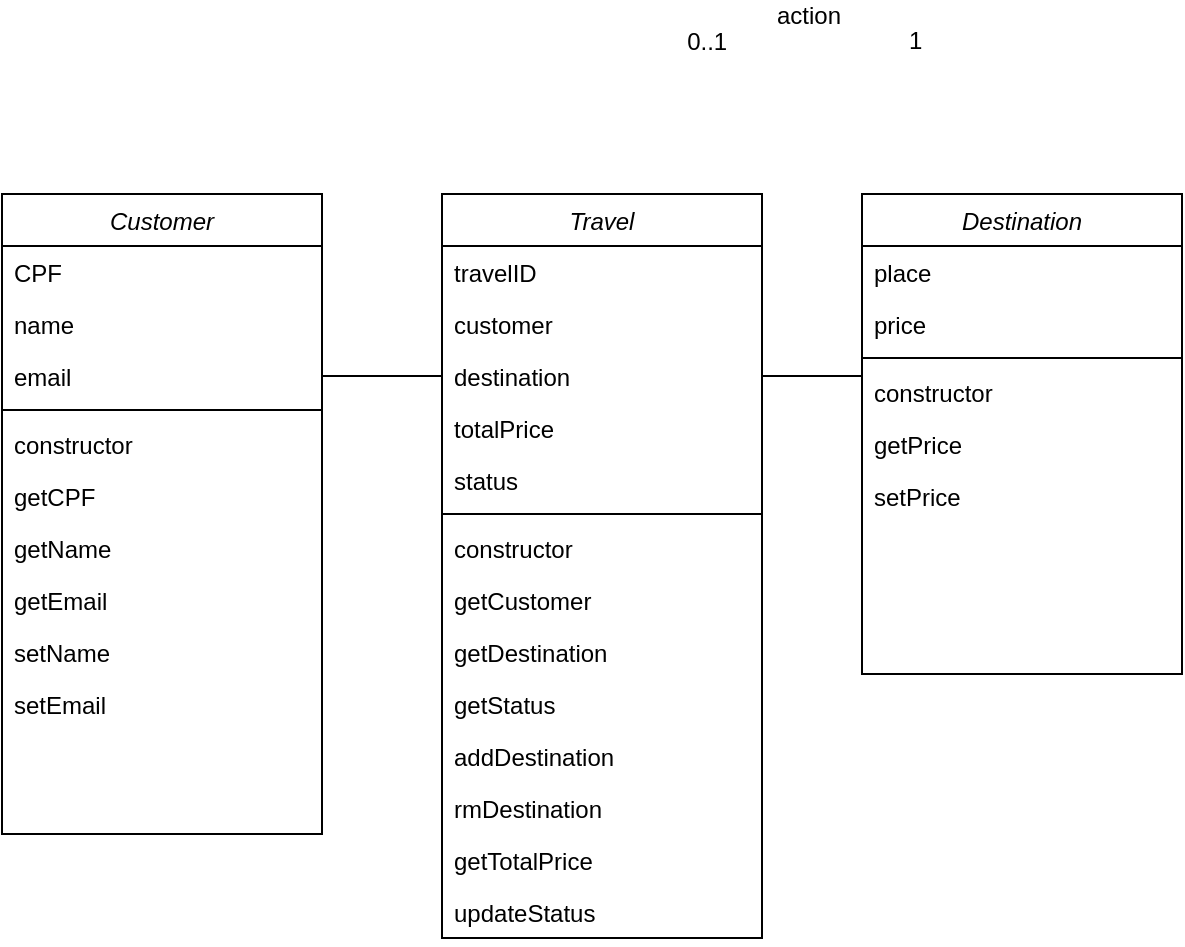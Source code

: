 <mxfile version="15.5.9" type="device"><diagram id="C5RBs43oDa-KdzZeNtuy" name="Page-1"><mxGraphModel dx="560" dy="1434" grid="1" gridSize="10" guides="1" tooltips="1" connect="1" arrows="1" fold="1" page="1" pageScale="1" pageWidth="827" pageHeight="1169" math="0" shadow="0"><root><mxCell id="WIyWlLk6GJQsqaUBKTNV-0"/><mxCell id="WIyWlLk6GJQsqaUBKTNV-1" parent="WIyWlLk6GJQsqaUBKTNV-0"/><mxCell id="fQev1PLd3uSLh4j0kG_d-0" value="Customer" style="swimlane;fontStyle=2;align=center;verticalAlign=top;childLayout=stackLayout;horizontal=1;startSize=26;horizontalStack=0;resizeParent=1;resizeLast=0;collapsible=1;marginBottom=0;rounded=0;shadow=0;strokeWidth=1;" vertex="1" parent="WIyWlLk6GJQsqaUBKTNV-1"><mxGeometry y="-150" width="160" height="320" as="geometry"><mxRectangle x="230" y="140" width="160" height="26" as="alternateBounds"/></mxGeometry></mxCell><mxCell id="fQev1PLd3uSLh4j0kG_d-2" value="CPF" style="text;align=left;verticalAlign=top;spacingLeft=4;spacingRight=4;overflow=hidden;rotatable=0;points=[[0,0.5],[1,0.5]];portConstraint=eastwest;rounded=0;shadow=0;html=0;" vertex="1" parent="fQev1PLd3uSLh4j0kG_d-0"><mxGeometry y="26" width="160" height="26" as="geometry"/></mxCell><mxCell id="fQev1PLd3uSLh4j0kG_d-1" value="name" style="text;align=left;verticalAlign=top;spacingLeft=4;spacingRight=4;overflow=hidden;rotatable=0;points=[[0,0.5],[1,0.5]];portConstraint=eastwest;" vertex="1" parent="fQev1PLd3uSLh4j0kG_d-0"><mxGeometry y="52" width="160" height="26" as="geometry"/></mxCell><mxCell id="fQev1PLd3uSLh4j0kG_d-6" value="email" style="text;align=left;verticalAlign=top;spacingLeft=4;spacingRight=4;overflow=hidden;rotatable=0;points=[[0,0.5],[1,0.5]];portConstraint=eastwest;rounded=0;shadow=0;html=0;" vertex="1" parent="fQev1PLd3uSLh4j0kG_d-0"><mxGeometry y="78" width="160" height="26" as="geometry"/></mxCell><mxCell id="fQev1PLd3uSLh4j0kG_d-4" value="" style="line;html=1;strokeWidth=1;align=left;verticalAlign=middle;spacingTop=-1;spacingLeft=3;spacingRight=3;rotatable=0;labelPosition=right;points=[];portConstraint=eastwest;" vertex="1" parent="fQev1PLd3uSLh4j0kG_d-0"><mxGeometry y="104" width="160" height="8" as="geometry"/></mxCell><mxCell id="fQev1PLd3uSLh4j0kG_d-7" value="constructor" style="text;align=left;verticalAlign=top;spacingLeft=4;spacingRight=4;overflow=hidden;rotatable=0;points=[[0,0.5],[1,0.5]];portConstraint=eastwest;" vertex="1" parent="fQev1PLd3uSLh4j0kG_d-0"><mxGeometry y="112" width="160" height="26" as="geometry"/></mxCell><mxCell id="fQev1PLd3uSLh4j0kG_d-5" value="getCPF" style="text;align=left;verticalAlign=top;spacingLeft=4;spacingRight=4;overflow=hidden;rotatable=0;points=[[0,0.5],[1,0.5]];portConstraint=eastwest;" vertex="1" parent="fQev1PLd3uSLh4j0kG_d-0"><mxGeometry y="138" width="160" height="26" as="geometry"/></mxCell><mxCell id="fQev1PLd3uSLh4j0kG_d-46" value="getName" style="text;align=left;verticalAlign=top;spacingLeft=4;spacingRight=4;overflow=hidden;rotatable=0;points=[[0,0.5],[1,0.5]];portConstraint=eastwest;" vertex="1" parent="fQev1PLd3uSLh4j0kG_d-0"><mxGeometry y="164" width="160" height="26" as="geometry"/></mxCell><mxCell id="fQev1PLd3uSLh4j0kG_d-47" value="getEmail" style="text;align=left;verticalAlign=top;spacingLeft=4;spacingRight=4;overflow=hidden;rotatable=0;points=[[0,0.5],[1,0.5]];portConstraint=eastwest;" vertex="1" parent="fQev1PLd3uSLh4j0kG_d-0"><mxGeometry y="190" width="160" height="26" as="geometry"/></mxCell><mxCell id="fQev1PLd3uSLh4j0kG_d-48" value="setName" style="text;align=left;verticalAlign=top;spacingLeft=4;spacingRight=4;overflow=hidden;rotatable=0;points=[[0,0.5],[1,0.5]];portConstraint=eastwest;" vertex="1" parent="fQev1PLd3uSLh4j0kG_d-0"><mxGeometry y="216" width="160" height="26" as="geometry"/></mxCell><mxCell id="fQev1PLd3uSLh4j0kG_d-49" value="setEmail" style="text;align=left;verticalAlign=top;spacingLeft=4;spacingRight=4;overflow=hidden;rotatable=0;points=[[0,0.5],[1,0.5]];portConstraint=eastwest;" vertex="1" parent="fQev1PLd3uSLh4j0kG_d-0"><mxGeometry y="242" width="160" height="26" as="geometry"/></mxCell><mxCell id="fQev1PLd3uSLh4j0kG_d-8" value="Destination" style="swimlane;fontStyle=2;align=center;verticalAlign=top;childLayout=stackLayout;horizontal=1;startSize=26;horizontalStack=0;resizeParent=1;resizeLast=0;collapsible=1;marginBottom=0;rounded=0;shadow=0;strokeWidth=1;" vertex="1" parent="WIyWlLk6GJQsqaUBKTNV-1"><mxGeometry x="430" y="-150" width="160" height="240" as="geometry"><mxRectangle x="430" y="-150" width="160" height="26" as="alternateBounds"/></mxGeometry></mxCell><mxCell id="fQev1PLd3uSLh4j0kG_d-9" value="place" style="text;align=left;verticalAlign=top;spacingLeft=4;spacingRight=4;overflow=hidden;rotatable=0;points=[[0,0.5],[1,0.5]];portConstraint=eastwest;" vertex="1" parent="fQev1PLd3uSLh4j0kG_d-8"><mxGeometry y="26" width="160" height="26" as="geometry"/></mxCell><mxCell id="fQev1PLd3uSLh4j0kG_d-10" value="price" style="text;align=left;verticalAlign=top;spacingLeft=4;spacingRight=4;overflow=hidden;rotatable=0;points=[[0,0.5],[1,0.5]];portConstraint=eastwest;rounded=0;shadow=0;html=0;" vertex="1" parent="fQev1PLd3uSLh4j0kG_d-8"><mxGeometry y="52" width="160" height="26" as="geometry"/></mxCell><mxCell id="fQev1PLd3uSLh4j0kG_d-13" value="" style="line;html=1;strokeWidth=1;align=left;verticalAlign=middle;spacingTop=-1;spacingLeft=3;spacingRight=3;rotatable=0;labelPosition=right;points=[];portConstraint=eastwest;" vertex="1" parent="fQev1PLd3uSLh4j0kG_d-8"><mxGeometry y="78" width="160" height="8" as="geometry"/></mxCell><mxCell id="fQev1PLd3uSLh4j0kG_d-14" value="constructor" style="text;align=left;verticalAlign=top;spacingLeft=4;spacingRight=4;overflow=hidden;rotatable=0;points=[[0,0.5],[1,0.5]];portConstraint=eastwest;" vertex="1" parent="fQev1PLd3uSLh4j0kG_d-8"><mxGeometry y="86" width="160" height="26" as="geometry"/></mxCell><mxCell id="fQev1PLd3uSLh4j0kG_d-15" value="getPrice" style="text;align=left;verticalAlign=top;spacingLeft=4;spacingRight=4;overflow=hidden;rotatable=0;points=[[0,0.5],[1,0.5]];portConstraint=eastwest;" vertex="1" parent="fQev1PLd3uSLh4j0kG_d-8"><mxGeometry y="112" width="160" height="26" as="geometry"/></mxCell><mxCell id="fQev1PLd3uSLh4j0kG_d-59" value="setPrice" style="text;align=left;verticalAlign=top;spacingLeft=4;spacingRight=4;overflow=hidden;rotatable=0;points=[[0,0.5],[1,0.5]];portConstraint=eastwest;" vertex="1" parent="fQev1PLd3uSLh4j0kG_d-8"><mxGeometry y="138" width="160" height="26" as="geometry"/></mxCell><mxCell id="fQev1PLd3uSLh4j0kG_d-16" value="Travel" style="swimlane;fontStyle=2;align=center;verticalAlign=top;childLayout=stackLayout;horizontal=1;startSize=26;horizontalStack=0;resizeParent=1;resizeLast=0;collapsible=1;marginBottom=0;rounded=0;shadow=0;strokeWidth=1;" vertex="1" parent="WIyWlLk6GJQsqaUBKTNV-1"><mxGeometry x="220" y="-150" width="160" height="372" as="geometry"><mxRectangle x="230" y="140" width="160" height="26" as="alternateBounds"/></mxGeometry></mxCell><mxCell id="fQev1PLd3uSLh4j0kG_d-55" value="travelID" style="text;align=left;verticalAlign=top;spacingLeft=4;spacingRight=4;overflow=hidden;rotatable=0;points=[[0,0.5],[1,0.5]];portConstraint=eastwest;rounded=0;shadow=0;html=0;" vertex="1" parent="fQev1PLd3uSLh4j0kG_d-16"><mxGeometry y="26" width="160" height="26" as="geometry"/></mxCell><mxCell id="fQev1PLd3uSLh4j0kG_d-19" value="customer" style="text;align=left;verticalAlign=top;spacingLeft=4;spacingRight=4;overflow=hidden;rotatable=0;points=[[0,0.5],[1,0.5]];portConstraint=eastwest;rounded=0;shadow=0;html=0;" vertex="1" parent="fQev1PLd3uSLh4j0kG_d-16"><mxGeometry y="52" width="160" height="26" as="geometry"/></mxCell><mxCell id="fQev1PLd3uSLh4j0kG_d-40" value="destination" style="text;align=left;verticalAlign=top;spacingLeft=4;spacingRight=4;overflow=hidden;rotatable=0;points=[[0,0.5],[1,0.5]];portConstraint=eastwest;rounded=0;shadow=0;html=0;" vertex="1" parent="fQev1PLd3uSLh4j0kG_d-16"><mxGeometry y="78" width="160" height="26" as="geometry"/></mxCell><mxCell id="fQev1PLd3uSLh4j0kG_d-41" value="totalPrice" style="text;align=left;verticalAlign=top;spacingLeft=4;spacingRight=4;overflow=hidden;rotatable=0;points=[[0,0.5],[1,0.5]];portConstraint=eastwest;rounded=0;shadow=0;html=0;" vertex="1" parent="fQev1PLd3uSLh4j0kG_d-16"><mxGeometry y="104" width="160" height="26" as="geometry"/></mxCell><mxCell id="fQev1PLd3uSLh4j0kG_d-54" value="status" style="text;align=left;verticalAlign=top;spacingLeft=4;spacingRight=4;overflow=hidden;rotatable=0;points=[[0,0.5],[1,0.5]];portConstraint=eastwest;rounded=0;shadow=0;html=0;" vertex="1" parent="fQev1PLd3uSLh4j0kG_d-16"><mxGeometry y="130" width="160" height="26" as="geometry"/></mxCell><mxCell id="fQev1PLd3uSLh4j0kG_d-20" value="" style="line;html=1;strokeWidth=1;align=left;verticalAlign=middle;spacingTop=-1;spacingLeft=3;spacingRight=3;rotatable=0;labelPosition=right;points=[];portConstraint=eastwest;" vertex="1" parent="fQev1PLd3uSLh4j0kG_d-16"><mxGeometry y="156" width="160" height="8" as="geometry"/></mxCell><mxCell id="fQev1PLd3uSLh4j0kG_d-21" value="constructor" style="text;align=left;verticalAlign=top;spacingLeft=4;spacingRight=4;overflow=hidden;rotatable=0;points=[[0,0.5],[1,0.5]];portConstraint=eastwest;" vertex="1" parent="fQev1PLd3uSLh4j0kG_d-16"><mxGeometry y="164" width="160" height="26" as="geometry"/></mxCell><mxCell id="fQev1PLd3uSLh4j0kG_d-50" value="getCustomer" style="text;align=left;verticalAlign=top;spacingLeft=4;spacingRight=4;overflow=hidden;rotatable=0;points=[[0,0.5],[1,0.5]];portConstraint=eastwest;" vertex="1" parent="fQev1PLd3uSLh4j0kG_d-16"><mxGeometry y="190" width="160" height="26" as="geometry"/></mxCell><mxCell id="fQev1PLd3uSLh4j0kG_d-51" value="getDestination" style="text;align=left;verticalAlign=top;spacingLeft=4;spacingRight=4;overflow=hidden;rotatable=0;points=[[0,0.5],[1,0.5]];portConstraint=eastwest;" vertex="1" parent="fQev1PLd3uSLh4j0kG_d-16"><mxGeometry y="216" width="160" height="26" as="geometry"/></mxCell><mxCell id="fQev1PLd3uSLh4j0kG_d-63" value="getStatus" style="text;align=left;verticalAlign=top;spacingLeft=4;spacingRight=4;overflow=hidden;rotatable=0;points=[[0,0.5],[1,0.5]];portConstraint=eastwest;" vertex="1" parent="fQev1PLd3uSLh4j0kG_d-16"><mxGeometry y="242" width="160" height="26" as="geometry"/></mxCell><mxCell id="fQev1PLd3uSLh4j0kG_d-52" value="addDestination" style="text;align=left;verticalAlign=top;spacingLeft=4;spacingRight=4;overflow=hidden;rotatable=0;points=[[0,0.5],[1,0.5]];portConstraint=eastwest;" vertex="1" parent="fQev1PLd3uSLh4j0kG_d-16"><mxGeometry y="268" width="160" height="26" as="geometry"/></mxCell><mxCell id="fQev1PLd3uSLh4j0kG_d-56" value="rmDestination" style="text;align=left;verticalAlign=top;spacingLeft=4;spacingRight=4;overflow=hidden;rotatable=0;points=[[0,0.5],[1,0.5]];portConstraint=eastwest;" vertex="1" parent="fQev1PLd3uSLh4j0kG_d-16"><mxGeometry y="294" width="160" height="26" as="geometry"/></mxCell><mxCell id="fQev1PLd3uSLh4j0kG_d-61" value="getTotalPrice" style="text;align=left;verticalAlign=top;spacingLeft=4;spacingRight=4;overflow=hidden;rotatable=0;points=[[0,0.5],[1,0.5]];portConstraint=eastwest;" vertex="1" parent="fQev1PLd3uSLh4j0kG_d-16"><mxGeometry y="320" width="160" height="26" as="geometry"/></mxCell><mxCell id="fQev1PLd3uSLh4j0kG_d-62" value="updateStatus" style="text;align=left;verticalAlign=top;spacingLeft=4;spacingRight=4;overflow=hidden;rotatable=0;points=[[0,0.5],[1,0.5]];portConstraint=eastwest;" vertex="1" parent="fQev1PLd3uSLh4j0kG_d-16"><mxGeometry y="346" width="160" height="26" as="geometry"/></mxCell><mxCell id="fQev1PLd3uSLh4j0kG_d-42" value="" style="endArrow=none;html=1;rounded=0;entryX=1;entryY=0.5;entryDx=0;entryDy=0;exitX=0;exitY=0.5;exitDx=0;exitDy=0;" edge="1" parent="WIyWlLk6GJQsqaUBKTNV-1" source="fQev1PLd3uSLh4j0kG_d-40"><mxGeometry width="50" height="50" relative="1" as="geometry"><mxPoint x="310" y="200" as="sourcePoint"/><mxPoint x="160" y="-59" as="targetPoint"/></mxGeometry></mxCell><mxCell id="fQev1PLd3uSLh4j0kG_d-43" value="" style="endArrow=none;html=1;rounded=0;entryX=0;entryY=0.5;entryDx=0;entryDy=0;exitX=1;exitY=0.5;exitDx=0;exitDy=0;" edge="1" parent="WIyWlLk6GJQsqaUBKTNV-1" source="fQev1PLd3uSLh4j0kG_d-40"><mxGeometry width="50" height="50" relative="1" as="geometry"><mxPoint x="230.0" y="-49" as="sourcePoint"/><mxPoint x="430" y="-59" as="targetPoint"/></mxGeometry></mxCell><mxCell id="fQev1PLd3uSLh4j0kG_d-67" value="0..1" style="resizable=0;align=left;verticalAlign=bottom;labelBackgroundColor=none;fontSize=12;" connectable="0" vertex="1" parent="WIyWlLk6GJQsqaUBKTNV-1"><mxGeometry x="340.583" y="-217.586" as="geometry"/></mxCell><mxCell id="fQev1PLd3uSLh4j0kG_d-68" value="1" style="resizable=0;align=right;verticalAlign=bottom;labelBackgroundColor=none;fontSize=12;" connectable="0" vertex="1" parent="WIyWlLk6GJQsqaUBKTNV-1"><mxGeometry x="461.62" y="-217.825" as="geometry"/></mxCell><mxCell id="fQev1PLd3uSLh4j0kG_d-69" value="action" style="text;html=1;resizable=0;points=[];;align=center;verticalAlign=middle;labelBackgroundColor=none;rounded=0;shadow=0;strokeWidth=1;fontSize=12;" vertex="1" connectable="0" parent="WIyWlLk6GJQsqaUBKTNV-1"><mxGeometry x="398.445" y="-230.586" as="geometry"><mxPoint x="4" y="-9" as="offset"/></mxGeometry></mxCell></root></mxGraphModel></diagram></mxfile>